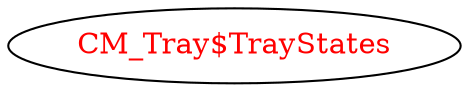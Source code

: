 digraph dependencyGraph {
 concentrate=true;
 ranksep="2.0";
 rankdir="LR"; 
 splines="ortho";
"CM_Tray$TrayStates" [fontcolor="red"];
}